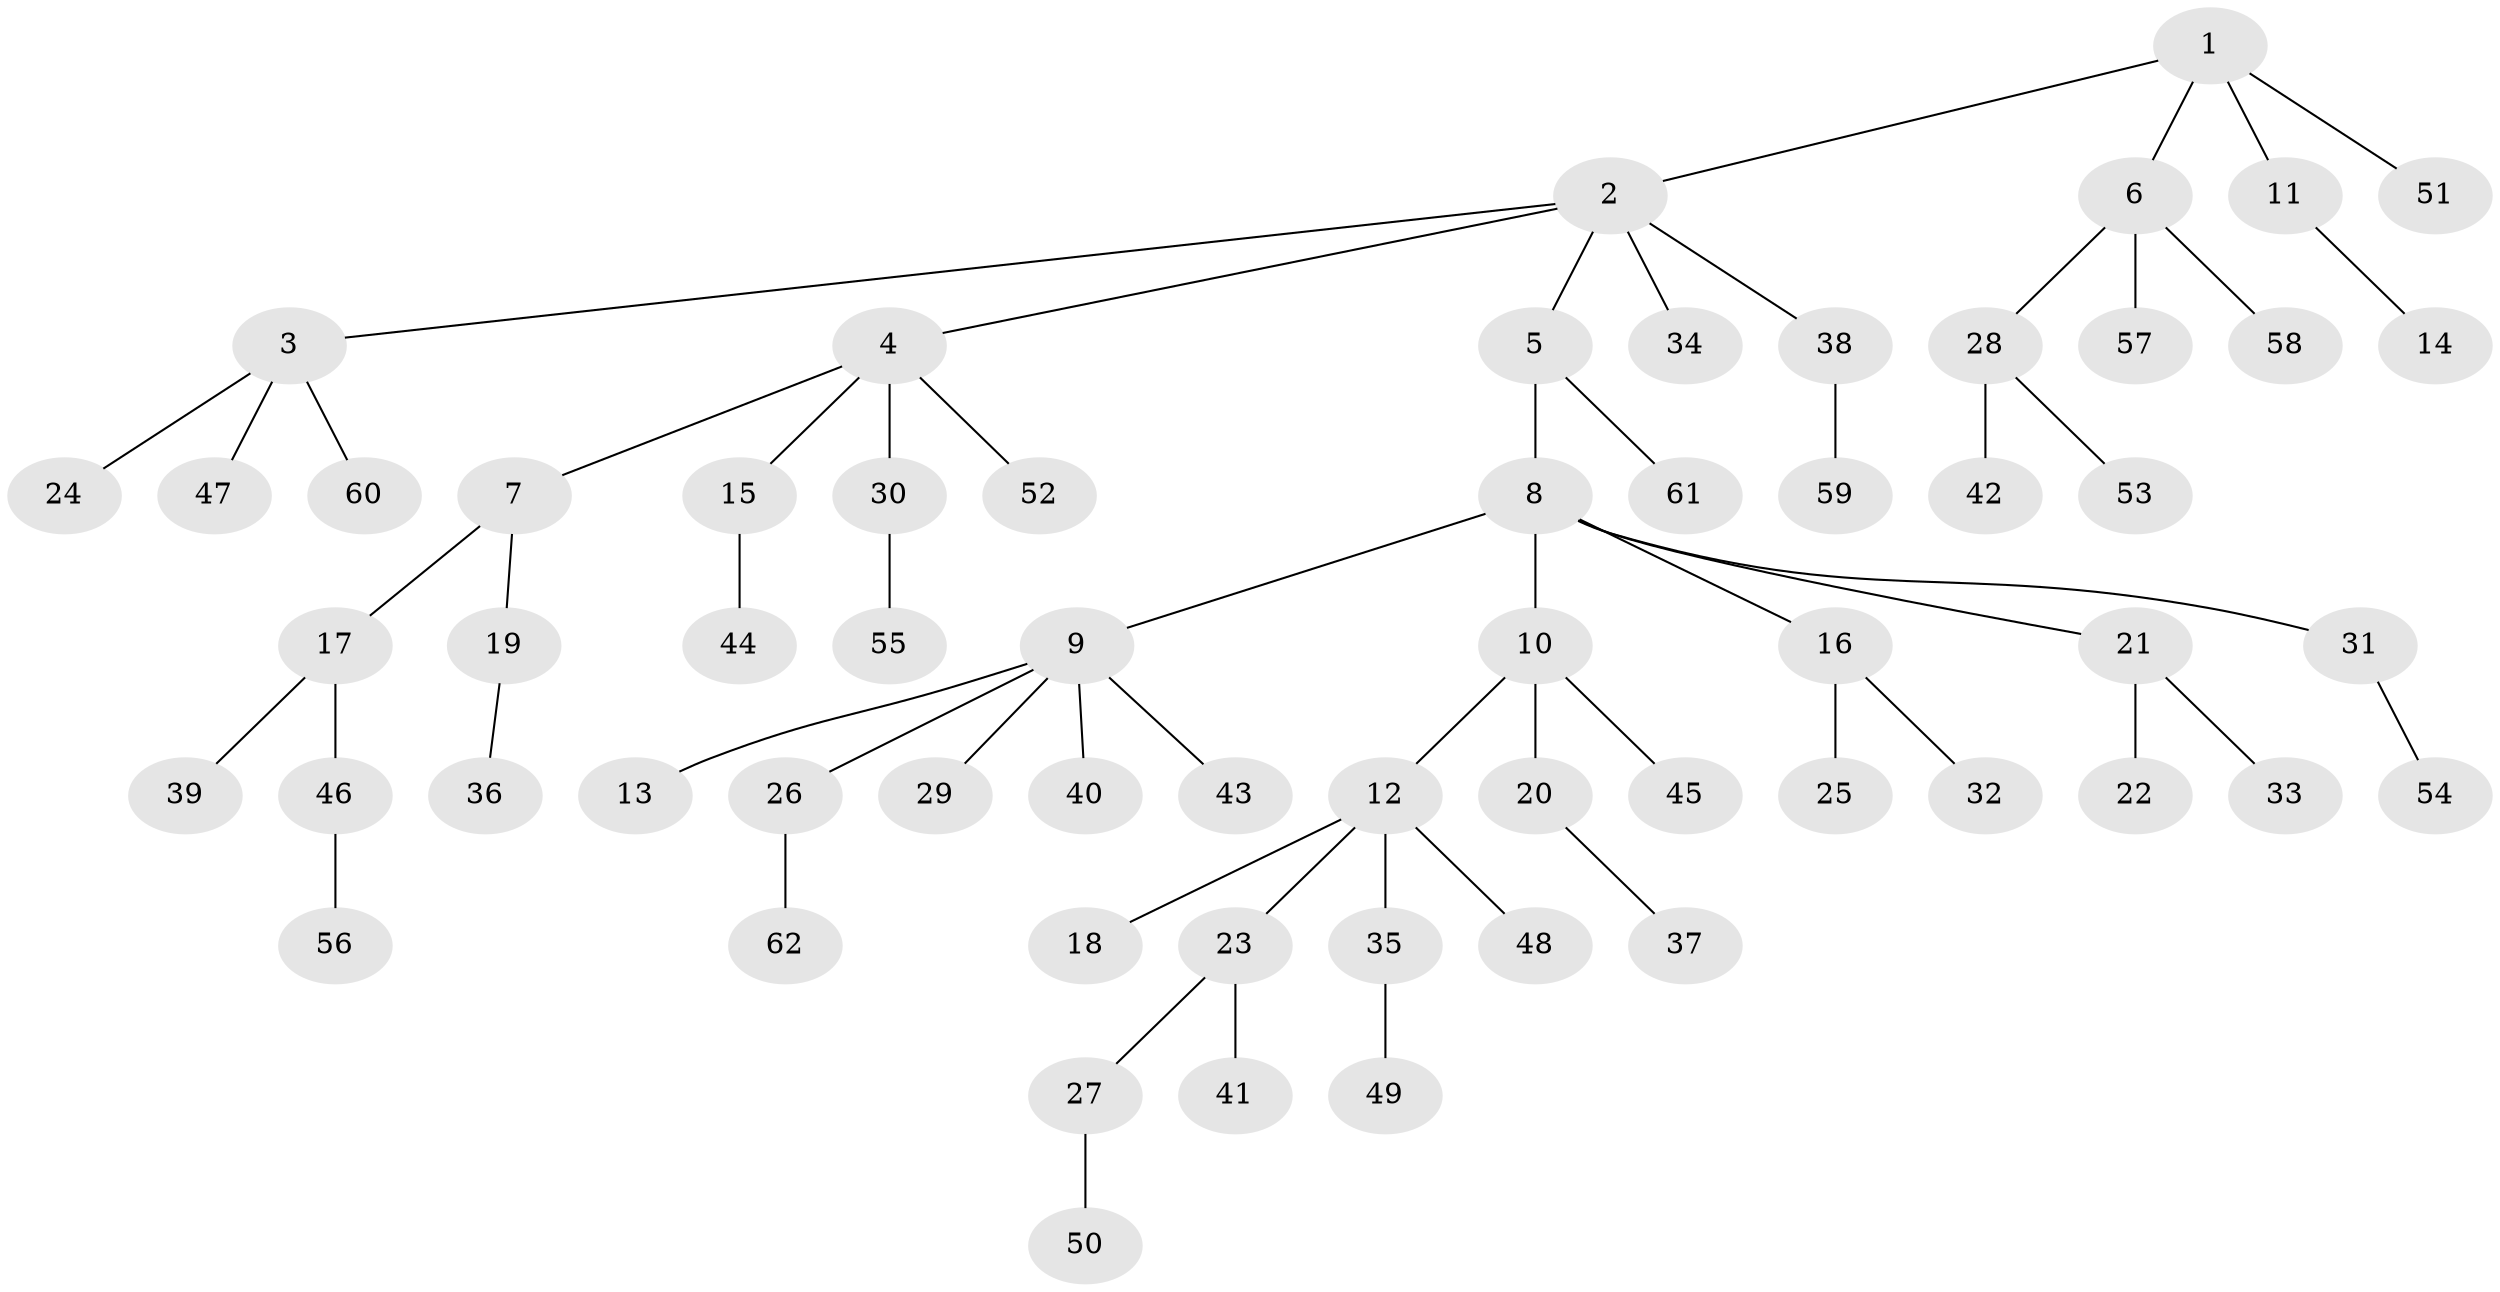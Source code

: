 // coarse degree distribution, {14: 0.041666666666666664, 1: 0.875, 9: 0.041666666666666664, 2: 0.041666666666666664}
// Generated by graph-tools (version 1.1) at 2025/56/03/04/25 21:56:38]
// undirected, 62 vertices, 61 edges
graph export_dot {
graph [start="1"]
  node [color=gray90,style=filled];
  1;
  2;
  3;
  4;
  5;
  6;
  7;
  8;
  9;
  10;
  11;
  12;
  13;
  14;
  15;
  16;
  17;
  18;
  19;
  20;
  21;
  22;
  23;
  24;
  25;
  26;
  27;
  28;
  29;
  30;
  31;
  32;
  33;
  34;
  35;
  36;
  37;
  38;
  39;
  40;
  41;
  42;
  43;
  44;
  45;
  46;
  47;
  48;
  49;
  50;
  51;
  52;
  53;
  54;
  55;
  56;
  57;
  58;
  59;
  60;
  61;
  62;
  1 -- 2;
  1 -- 6;
  1 -- 11;
  1 -- 51;
  2 -- 3;
  2 -- 4;
  2 -- 5;
  2 -- 34;
  2 -- 38;
  3 -- 24;
  3 -- 47;
  3 -- 60;
  4 -- 7;
  4 -- 15;
  4 -- 30;
  4 -- 52;
  5 -- 8;
  5 -- 61;
  6 -- 28;
  6 -- 57;
  6 -- 58;
  7 -- 17;
  7 -- 19;
  8 -- 9;
  8 -- 10;
  8 -- 16;
  8 -- 21;
  8 -- 31;
  9 -- 13;
  9 -- 26;
  9 -- 29;
  9 -- 40;
  9 -- 43;
  10 -- 12;
  10 -- 20;
  10 -- 45;
  11 -- 14;
  12 -- 18;
  12 -- 23;
  12 -- 35;
  12 -- 48;
  15 -- 44;
  16 -- 25;
  16 -- 32;
  17 -- 39;
  17 -- 46;
  19 -- 36;
  20 -- 37;
  21 -- 22;
  21 -- 33;
  23 -- 27;
  23 -- 41;
  26 -- 62;
  27 -- 50;
  28 -- 42;
  28 -- 53;
  30 -- 55;
  31 -- 54;
  35 -- 49;
  38 -- 59;
  46 -- 56;
}
